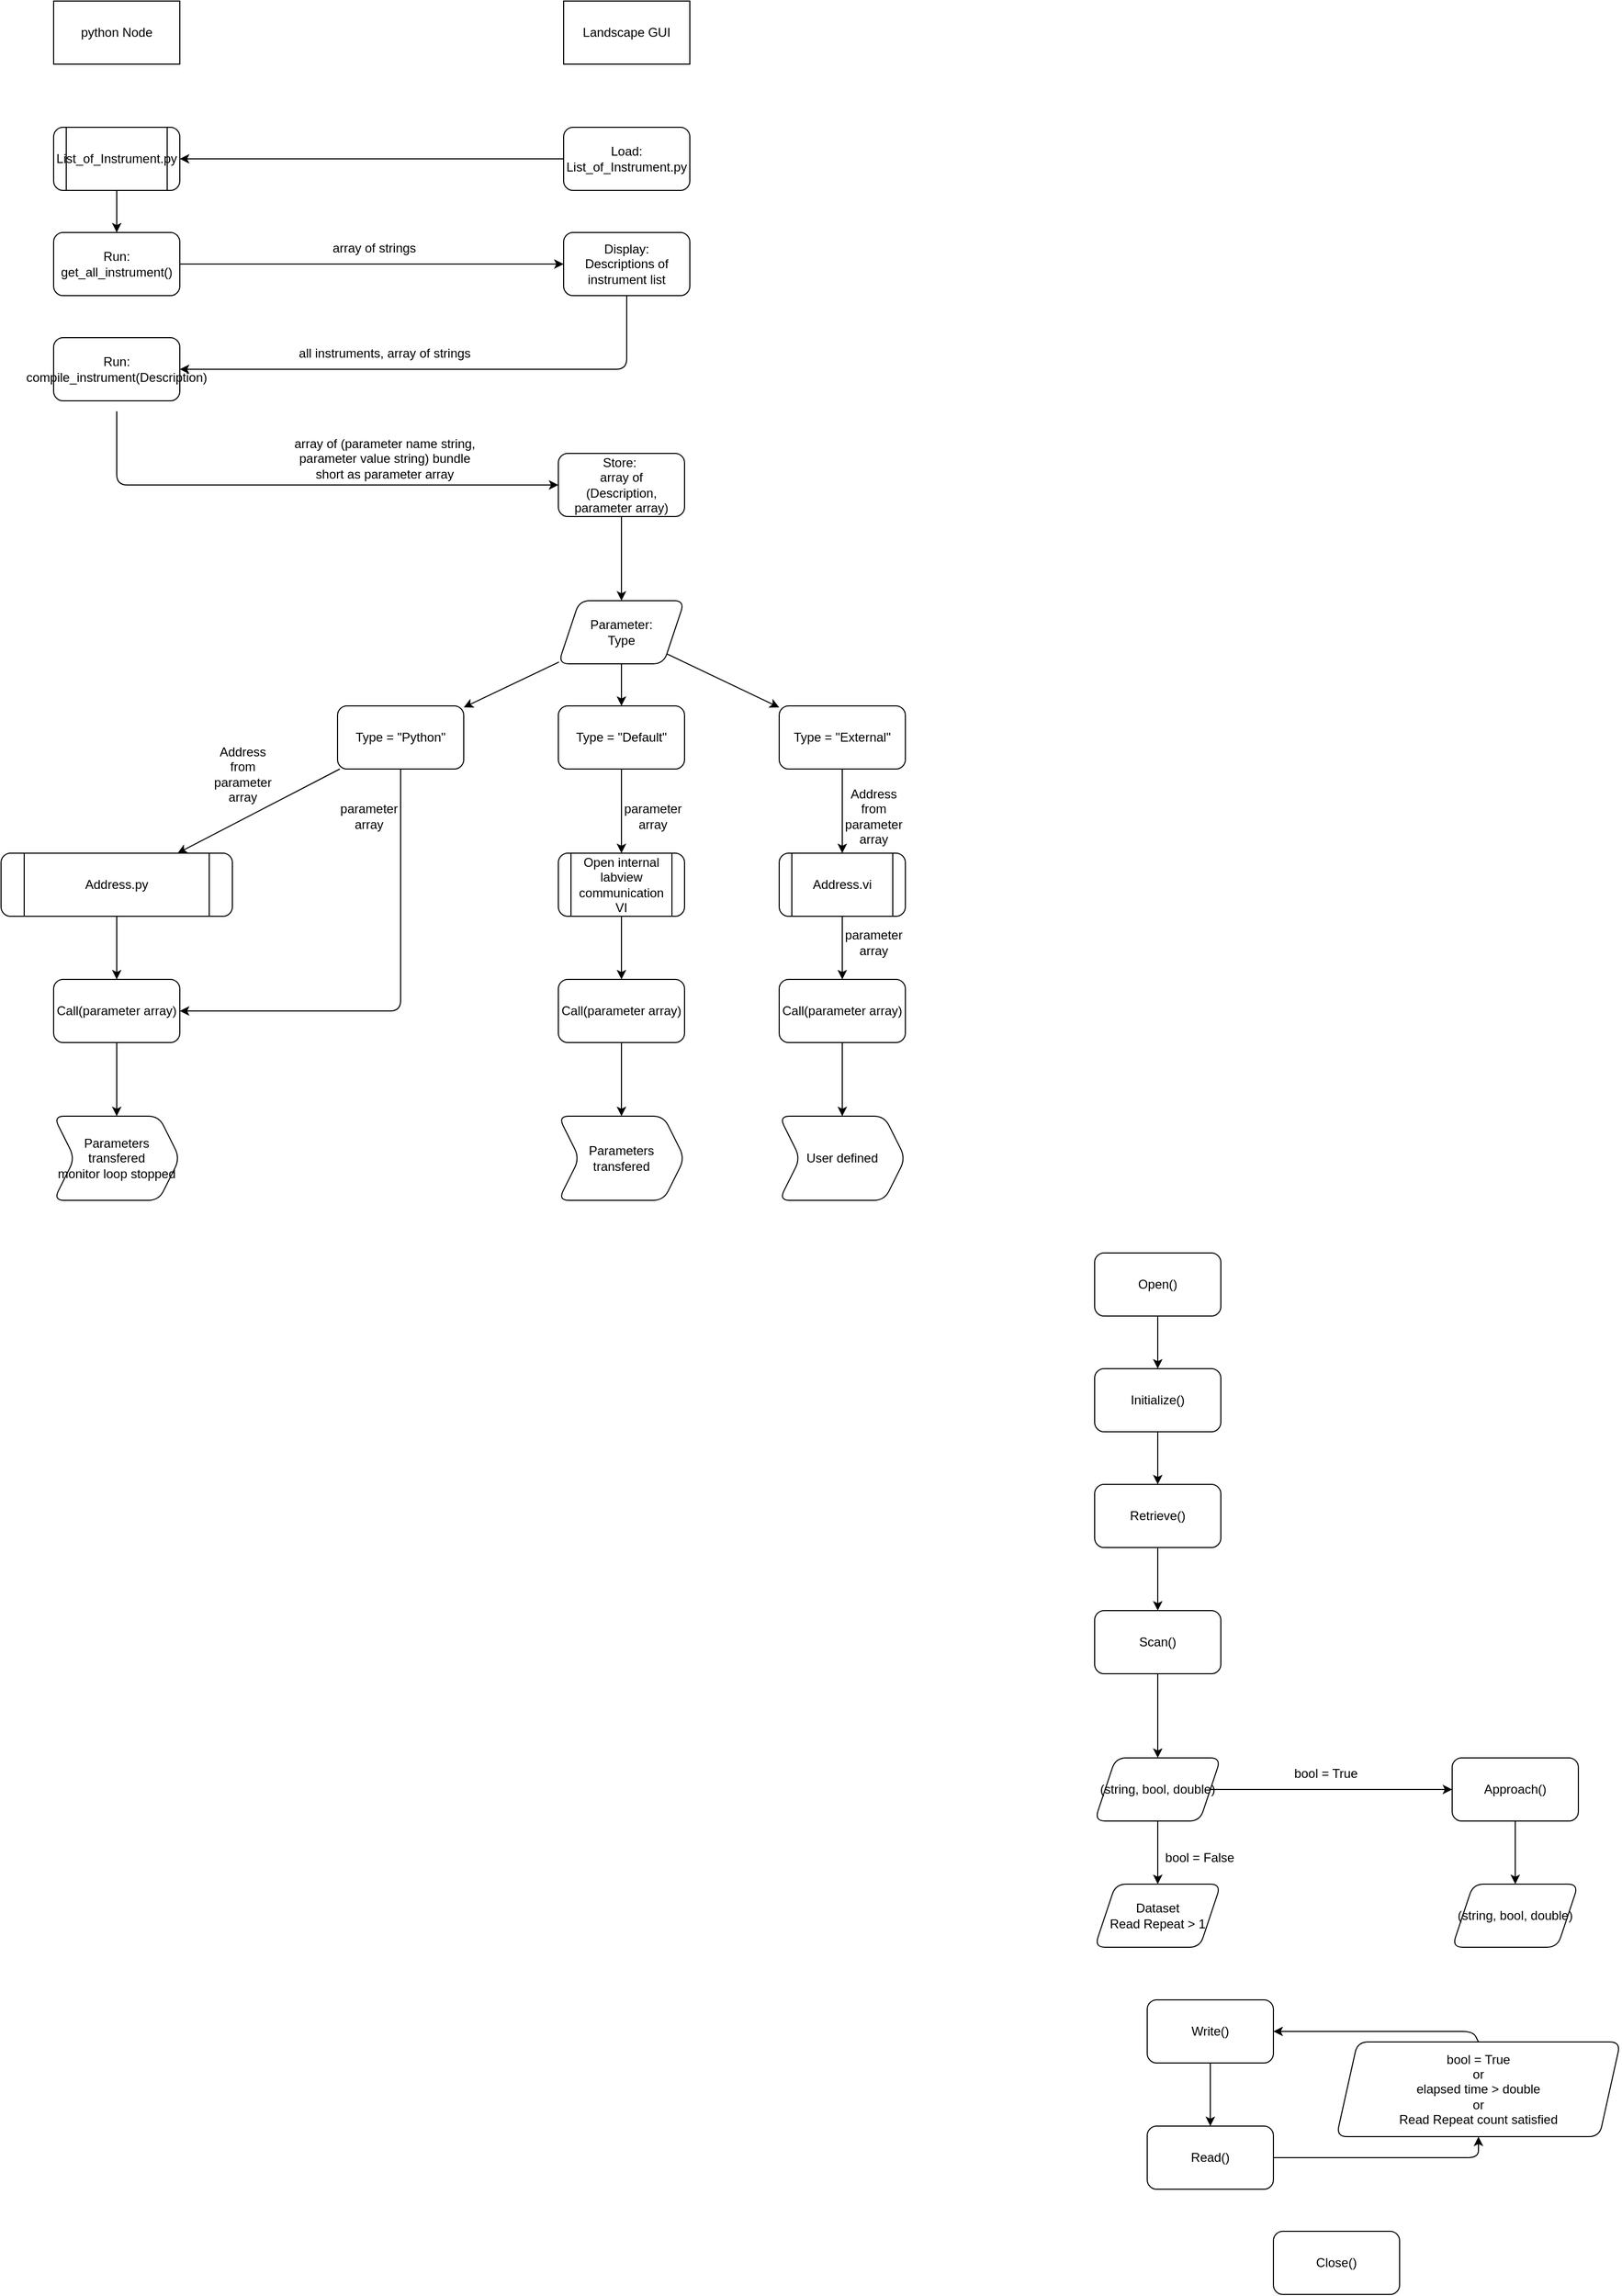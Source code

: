 <mxfile>
    <diagram id="gaD7xl-0uXqEQhmGNCxp" name="Page-1">
        <mxGraphModel dx="2390" dy="1298" grid="1" gridSize="10" guides="1" tooltips="1" connect="1" arrows="1" fold="1" page="1" pageScale="1" pageWidth="850" pageHeight="1100" math="0" shadow="0">
            <root>
                <mxCell id="0"/>
                <mxCell id="1" parent="0"/>
                <mxCell id="19" value="" style="edgeStyle=none;html=1;startArrow=none;exitX=1;exitY=0.5;exitDx=0;exitDy=0;" parent="1" source="46" target="18" edge="1">
                    <mxGeometry relative="1" as="geometry">
                        <mxPoint x="220" y="260" as="sourcePoint"/>
                    </mxGeometry>
                </mxCell>
                <mxCell id="31" style="edgeStyle=none;html=1;exitX=0.5;exitY=1;exitDx=0;exitDy=0;entryX=0;entryY=0.5;entryDx=0;entryDy=0;" parent="1" target="30" edge="1">
                    <mxGeometry relative="1" as="geometry">
                        <mxPoint x="150" y="400" as="sourcePoint"/>
                        <mxPoint x="350" y="450" as="targetPoint"/>
                        <Array as="points">
                            <mxPoint x="150" y="470"/>
                        </Array>
                    </mxGeometry>
                </mxCell>
                <mxCell id="67" value="" style="edgeStyle=none;html=1;" parent="1" source="14" target="66" edge="1">
                    <mxGeometry relative="1" as="geometry"/>
                </mxCell>
                <mxCell id="14" value="Load:&lt;br&gt;List_of_Instrument.py" style="rounded=1;whiteSpace=wrap;html=1;" parent="1" vertex="1">
                    <mxGeometry x="575" y="130" width="120" height="60" as="geometry"/>
                </mxCell>
                <mxCell id="25" style="edgeStyle=none;html=1;exitX=0.5;exitY=1;exitDx=0;exitDy=0;" parent="1" source="18" target="47" edge="1">
                    <mxGeometry relative="1" as="geometry">
                        <mxPoint x="270" y="370" as="targetPoint"/>
                        <Array as="points">
                            <mxPoint x="635" y="360"/>
                        </Array>
                    </mxGeometry>
                </mxCell>
                <mxCell id="18" value="Display:&lt;br&gt;Descriptions of instrument list" style="whiteSpace=wrap;html=1;rounded=1;" parent="1" vertex="1">
                    <mxGeometry x="575" y="230" width="120" height="60" as="geometry"/>
                </mxCell>
                <mxCell id="20" value="python Node" style="rounded=0;whiteSpace=wrap;html=1;" parent="1" vertex="1">
                    <mxGeometry x="90" y="10" width="120" height="60" as="geometry"/>
                </mxCell>
                <mxCell id="21" value="Landscape GUI" style="rounded=0;whiteSpace=wrap;html=1;" parent="1" vertex="1">
                    <mxGeometry x="575" y="10" width="120" height="60" as="geometry"/>
                </mxCell>
                <mxCell id="26" value="array of strings" style="text;html=1;strokeColor=none;fillColor=none;align=center;verticalAlign=middle;whiteSpace=wrap;rounded=0;" parent="1" vertex="1">
                    <mxGeometry x="290" y="230" width="210" height="30" as="geometry"/>
                </mxCell>
                <mxCell id="27" value="array of (parameter name string, parameter value string) bundle&lt;br&gt;short as parameter array" style="text;html=1;strokeColor=none;fillColor=none;align=center;verticalAlign=middle;whiteSpace=wrap;rounded=0;" parent="1" vertex="1">
                    <mxGeometry x="300" y="430" width="210" height="30" as="geometry"/>
                </mxCell>
                <mxCell id="29" value="all instruments, array of strings" style="text;html=1;strokeColor=none;fillColor=none;align=center;verticalAlign=middle;whiteSpace=wrap;rounded=0;" parent="1" vertex="1">
                    <mxGeometry x="305" y="330" width="200" height="30" as="geometry"/>
                </mxCell>
                <mxCell id="37" value="" style="edgeStyle=none;html=1;" parent="1" source="30" target="36" edge="1">
                    <mxGeometry relative="1" as="geometry"/>
                </mxCell>
                <mxCell id="30" value="Store:&amp;nbsp;&lt;br&gt;array of&lt;br&gt;(Description, parameter array)" style="whiteSpace=wrap;html=1;rounded=1;" parent="1" vertex="1">
                    <mxGeometry x="570" y="440" width="120" height="60" as="geometry"/>
                </mxCell>
                <mxCell id="40" value="" style="edgeStyle=none;html=1;" parent="1" source="36" target="39" edge="1">
                    <mxGeometry relative="1" as="geometry"/>
                </mxCell>
                <mxCell id="42" value="" style="edgeStyle=none;html=1;" parent="1" source="36" target="41" edge="1">
                    <mxGeometry relative="1" as="geometry"/>
                </mxCell>
                <mxCell id="45" value="" style="edgeStyle=none;html=1;" parent="1" source="36" target="44" edge="1">
                    <mxGeometry relative="1" as="geometry"/>
                </mxCell>
                <mxCell id="36" value="Parameter:&lt;br&gt;Type" style="shape=parallelogram;perimeter=parallelogramPerimeter;whiteSpace=wrap;html=1;fixedSize=1;rounded=1;" parent="1" vertex="1">
                    <mxGeometry x="570" y="580" width="120" height="60" as="geometry"/>
                </mxCell>
                <mxCell id="61" value="" style="edgeStyle=none;html=1;" parent="1" source="39" target="60" edge="1">
                    <mxGeometry relative="1" as="geometry"/>
                </mxCell>
                <mxCell id="69" style="edgeStyle=none;html=1;exitX=0.5;exitY=1;exitDx=0;exitDy=0;entryX=1;entryY=0.5;entryDx=0;entryDy=0;" parent="1" source="39" target="64" edge="1">
                    <mxGeometry relative="1" as="geometry">
                        <Array as="points">
                            <mxPoint x="420" y="970"/>
                        </Array>
                    </mxGeometry>
                </mxCell>
                <mxCell id="39" value="Type = &quot;Python&quot;" style="whiteSpace=wrap;html=1;rounded=1;" parent="1" vertex="1">
                    <mxGeometry x="360" y="680" width="120" height="60" as="geometry"/>
                </mxCell>
                <mxCell id="75" value="" style="edgeStyle=none;html=1;" parent="1" source="41" target="74" edge="1">
                    <mxGeometry relative="1" as="geometry"/>
                </mxCell>
                <mxCell id="41" value="Type = &quot;Default&quot;" style="rounded=1;whiteSpace=wrap;html=1;" parent="1" vertex="1">
                    <mxGeometry x="570" y="680" width="120" height="60" as="geometry"/>
                </mxCell>
                <mxCell id="86" style="edgeStyle=none;html=1;exitX=0.5;exitY=1;exitDx=0;exitDy=0;entryX=0.5;entryY=0;entryDx=0;entryDy=0;" parent="1" source="44" target="76" edge="1">
                    <mxGeometry relative="1" as="geometry"/>
                </mxCell>
                <mxCell id="44" value="Type = &quot;External&quot;" style="whiteSpace=wrap;html=1;rounded=1;" parent="1" vertex="1">
                    <mxGeometry x="780" y="680" width="120" height="60" as="geometry"/>
                </mxCell>
                <mxCell id="46" value="Run:&lt;br&gt;get_all_instrument()" style="rounded=1;whiteSpace=wrap;html=1;" parent="1" vertex="1">
                    <mxGeometry x="90" y="230" width="120" height="60" as="geometry"/>
                </mxCell>
                <mxCell id="47" value="Run:&lt;br&gt;compile_instrument(Description)" style="rounded=1;whiteSpace=wrap;html=1;" parent="1" vertex="1">
                    <mxGeometry x="90" y="330" width="120" height="60" as="geometry"/>
                </mxCell>
                <mxCell id="56" value="parameter array" style="text;html=1;strokeColor=none;fillColor=none;align=center;verticalAlign=middle;whiteSpace=wrap;rounded=0;" parent="1" vertex="1">
                    <mxGeometry x="630" y="770" width="60" height="30" as="geometry"/>
                </mxCell>
                <mxCell id="65" value="" style="edgeStyle=none;html=1;" parent="1" source="60" target="64" edge="1">
                    <mxGeometry relative="1" as="geometry"/>
                </mxCell>
                <mxCell id="60" value="Address.py" style="shape=process;whiteSpace=wrap;html=1;backgroundOutline=1;rounded=1;" parent="1" vertex="1">
                    <mxGeometry x="40" y="820" width="220" height="60" as="geometry"/>
                </mxCell>
                <mxCell id="63" value="Address from parameter array" style="text;html=1;strokeColor=none;fillColor=none;align=center;verticalAlign=middle;whiteSpace=wrap;rounded=0;" parent="1" vertex="1">
                    <mxGeometry x="240" y="730" width="60" height="30" as="geometry"/>
                </mxCell>
                <mxCell id="72" value="" style="edgeStyle=none;html=1;" parent="1" source="64" target="71" edge="1">
                    <mxGeometry relative="1" as="geometry"/>
                </mxCell>
                <mxCell id="64" value="Call(parameter array)" style="whiteSpace=wrap;html=1;rounded=1;" parent="1" vertex="1">
                    <mxGeometry x="90" y="940" width="120" height="60" as="geometry"/>
                </mxCell>
                <mxCell id="68" style="edgeStyle=none;html=1;exitX=0.5;exitY=1;exitDx=0;exitDy=0;entryX=0.5;entryY=0;entryDx=0;entryDy=0;" parent="1" source="66" target="46" edge="1">
                    <mxGeometry relative="1" as="geometry"/>
                </mxCell>
                <mxCell id="66" value="List_of_Instrument.py" style="shape=process;whiteSpace=wrap;html=1;backgroundOutline=1;rounded=1;" parent="1" vertex="1">
                    <mxGeometry x="90" y="130" width="120" height="60" as="geometry"/>
                </mxCell>
                <mxCell id="70" value="parameter array" style="text;html=1;strokeColor=none;fillColor=none;align=center;verticalAlign=middle;whiteSpace=wrap;rounded=0;" parent="1" vertex="1">
                    <mxGeometry x="360" y="770" width="60" height="30" as="geometry"/>
                </mxCell>
                <mxCell id="71" value="Parameters transfered&lt;br&gt;monitor loop stopped" style="shape=step;perimeter=stepPerimeter;whiteSpace=wrap;html=1;fixedSize=1;rounded=1;" parent="1" vertex="1">
                    <mxGeometry x="90" y="1070" width="120" height="80" as="geometry"/>
                </mxCell>
                <mxCell id="80" style="edgeStyle=none;html=1;exitX=0.5;exitY=1;exitDx=0;exitDy=0;entryX=0.5;entryY=0;entryDx=0;entryDy=0;" parent="1" source="74" target="78" edge="1">
                    <mxGeometry relative="1" as="geometry"/>
                </mxCell>
                <mxCell id="74" value="Open internal labview communication VI" style="shape=process;whiteSpace=wrap;html=1;backgroundOutline=1;rounded=1;" parent="1" vertex="1">
                    <mxGeometry x="570" y="820" width="120" height="60" as="geometry"/>
                </mxCell>
                <mxCell id="81" style="edgeStyle=none;html=1;exitX=0.5;exitY=1;exitDx=0;exitDy=0;entryX=0.5;entryY=0;entryDx=0;entryDy=0;" parent="1" source="76" target="79" edge="1">
                    <mxGeometry relative="1" as="geometry"/>
                </mxCell>
                <mxCell id="76" value="Address.vi" style="shape=process;whiteSpace=wrap;html=1;backgroundOutline=1;rounded=1;" parent="1" vertex="1">
                    <mxGeometry x="780" y="820" width="120" height="60" as="geometry"/>
                </mxCell>
                <mxCell id="77" value="parameter array" style="text;html=1;strokeColor=none;fillColor=none;align=center;verticalAlign=middle;whiteSpace=wrap;rounded=0;" parent="1" vertex="1">
                    <mxGeometry x="840" y="890" width="60" height="30" as="geometry"/>
                </mxCell>
                <mxCell id="83" value="" style="edgeStyle=none;html=1;" parent="1" source="78" target="82" edge="1">
                    <mxGeometry relative="1" as="geometry"/>
                </mxCell>
                <mxCell id="78" value="Call(parameter array)" style="whiteSpace=wrap;html=1;rounded=1;" parent="1" vertex="1">
                    <mxGeometry x="570" y="940" width="120" height="60" as="geometry"/>
                </mxCell>
                <mxCell id="85" value="" style="edgeStyle=none;html=1;" parent="1" source="79" target="84" edge="1">
                    <mxGeometry relative="1" as="geometry"/>
                </mxCell>
                <mxCell id="79" value="Call(parameter array)" style="whiteSpace=wrap;html=1;rounded=1;" parent="1" vertex="1">
                    <mxGeometry x="780" y="940" width="120" height="60" as="geometry"/>
                </mxCell>
                <mxCell id="82" value="Parameters transfered" style="shape=step;perimeter=stepPerimeter;whiteSpace=wrap;html=1;fixedSize=1;rounded=1;" parent="1" vertex="1">
                    <mxGeometry x="570" y="1070" width="120" height="80" as="geometry"/>
                </mxCell>
                <mxCell id="84" value="User defined" style="shape=step;perimeter=stepPerimeter;whiteSpace=wrap;html=1;fixedSize=1;rounded=1;" parent="1" vertex="1">
                    <mxGeometry x="780" y="1070" width="120" height="80" as="geometry"/>
                </mxCell>
                <mxCell id="87" value="Address from parameter array" style="text;html=1;strokeColor=none;fillColor=none;align=center;verticalAlign=middle;whiteSpace=wrap;rounded=0;" parent="1" vertex="1">
                    <mxGeometry x="840" y="770" width="60" height="30" as="geometry"/>
                </mxCell>
                <mxCell id="96" value="" style="edgeStyle=none;html=1;" parent="1" source="93" target="95" edge="1">
                    <mxGeometry relative="1" as="geometry"/>
                </mxCell>
                <mxCell id="93" value="Open()" style="whiteSpace=wrap;html=1;rounded=1;" parent="1" vertex="1">
                    <mxGeometry x="1080" y="1200" width="120" height="60" as="geometry"/>
                </mxCell>
                <mxCell id="98" value="" style="edgeStyle=none;html=1;" parent="1" source="95" target="97" edge="1">
                    <mxGeometry relative="1" as="geometry"/>
                </mxCell>
                <mxCell id="95" value="Initialize()" style="whiteSpace=wrap;html=1;rounded=1;" parent="1" vertex="1">
                    <mxGeometry x="1080" y="1310" width="120" height="60" as="geometry"/>
                </mxCell>
                <mxCell id="100" value="" style="edgeStyle=none;html=1;" parent="1" source="97" target="99" edge="1">
                    <mxGeometry relative="1" as="geometry"/>
                </mxCell>
                <mxCell id="97" value="Retrieve()" style="whiteSpace=wrap;html=1;rounded=1;" parent="1" vertex="1">
                    <mxGeometry x="1080" y="1420" width="120" height="60" as="geometry"/>
                </mxCell>
                <mxCell id="102" value="" style="edgeStyle=none;html=1;" parent="1" source="99" target="101" edge="1">
                    <mxGeometry relative="1" as="geometry"/>
                </mxCell>
                <mxCell id="99" value="Scan()" style="whiteSpace=wrap;html=1;rounded=1;" parent="1" vertex="1">
                    <mxGeometry x="1080" y="1540" width="120" height="60" as="geometry"/>
                </mxCell>
                <mxCell id="104" value="" style="edgeStyle=none;html=1;" parent="1" source="101" target="103" edge="1">
                    <mxGeometry relative="1" as="geometry"/>
                </mxCell>
                <mxCell id="126" value="" style="edgeStyle=none;html=1;" edge="1" parent="1" source="101" target="125">
                    <mxGeometry relative="1" as="geometry"/>
                </mxCell>
                <mxCell id="101" value="(string, bool, double)" style="shape=parallelogram;perimeter=parallelogramPerimeter;whiteSpace=wrap;html=1;fixedSize=1;rounded=1;" parent="1" vertex="1">
                    <mxGeometry x="1080" y="1680" width="120" height="60" as="geometry"/>
                </mxCell>
                <mxCell id="107" value="" style="edgeStyle=none;html=1;" parent="1" source="103" target="106" edge="1">
                    <mxGeometry relative="1" as="geometry"/>
                </mxCell>
                <mxCell id="103" value="Approach()" style="whiteSpace=wrap;html=1;rounded=1;" parent="1" vertex="1">
                    <mxGeometry x="1420" y="1680" width="120" height="60" as="geometry"/>
                </mxCell>
                <mxCell id="106" value="(string, bool, double)" style="shape=parallelogram;perimeter=parallelogramPerimeter;whiteSpace=wrap;html=1;fixedSize=1;rounded=1;" parent="1" vertex="1">
                    <mxGeometry x="1420" y="1800" width="120" height="60" as="geometry"/>
                </mxCell>
                <mxCell id="108" value="bool = True" style="text;html=1;strokeColor=none;fillColor=none;align=center;verticalAlign=middle;whiteSpace=wrap;rounded=0;" parent="1" vertex="1">
                    <mxGeometry x="1220" y="1680" width="160" height="30" as="geometry"/>
                </mxCell>
                <mxCell id="124" style="edgeStyle=none;html=1;exitX=0.5;exitY=1;exitDx=0;exitDy=0;entryX=0.5;entryY=0;entryDx=0;entryDy=0;" edge="1" parent="1" source="111" target="116">
                    <mxGeometry relative="1" as="geometry"/>
                </mxCell>
                <mxCell id="111" value="Write()" style="whiteSpace=wrap;html=1;rounded=1;" parent="1" vertex="1">
                    <mxGeometry x="1130" y="1910" width="120" height="60" as="geometry"/>
                </mxCell>
                <mxCell id="114" value="bool = False" style="text;html=1;strokeColor=none;fillColor=none;align=center;verticalAlign=middle;whiteSpace=wrap;rounded=0;" parent="1" vertex="1">
                    <mxGeometry x="1140" y="1760" width="80" height="30" as="geometry"/>
                </mxCell>
                <mxCell id="131" style="edgeStyle=none;html=1;exitX=1;exitY=0.5;exitDx=0;exitDy=0;entryX=0.5;entryY=1;entryDx=0;entryDy=0;" edge="1" parent="1" source="116" target="127">
                    <mxGeometry relative="1" as="geometry">
                        <Array as="points">
                            <mxPoint x="1445" y="2060"/>
                        </Array>
                    </mxGeometry>
                </mxCell>
                <mxCell id="116" value="Read()" style="whiteSpace=wrap;html=1;rounded=1;" parent="1" vertex="1">
                    <mxGeometry x="1130" y="2030" width="120" height="60" as="geometry"/>
                </mxCell>
                <mxCell id="118" value="Close()" style="whiteSpace=wrap;html=1;rounded=1;" parent="1" vertex="1">
                    <mxGeometry x="1250" y="2130" width="120" height="60" as="geometry"/>
                </mxCell>
                <mxCell id="125" value="Dataset&lt;br&gt;Read Repeat &amp;gt; 1" style="shape=parallelogram;perimeter=parallelogramPerimeter;whiteSpace=wrap;html=1;fixedSize=1;rounded=1;" vertex="1" parent="1">
                    <mxGeometry x="1080" y="1800" width="120" height="60" as="geometry"/>
                </mxCell>
                <mxCell id="129" style="edgeStyle=none;html=1;exitX=0.5;exitY=0;exitDx=0;exitDy=0;entryX=1;entryY=0.5;entryDx=0;entryDy=0;" edge="1" parent="1" source="127" target="111">
                    <mxGeometry relative="1" as="geometry">
                        <Array as="points">
                            <mxPoint x="1440" y="1940"/>
                        </Array>
                    </mxGeometry>
                </mxCell>
                <mxCell id="127" value="bool = True&lt;br&gt;or&lt;br&gt;elapsed time &amp;gt; double&lt;br&gt;or&lt;br&gt;Read Repeat count satisfied" style="shape=parallelogram;perimeter=parallelogramPerimeter;whiteSpace=wrap;html=1;fixedSize=1;rounded=1;" vertex="1" parent="1">
                    <mxGeometry x="1310" y="1950" width="270" height="90" as="geometry"/>
                </mxCell>
            </root>
        </mxGraphModel>
    </diagram>
</mxfile>